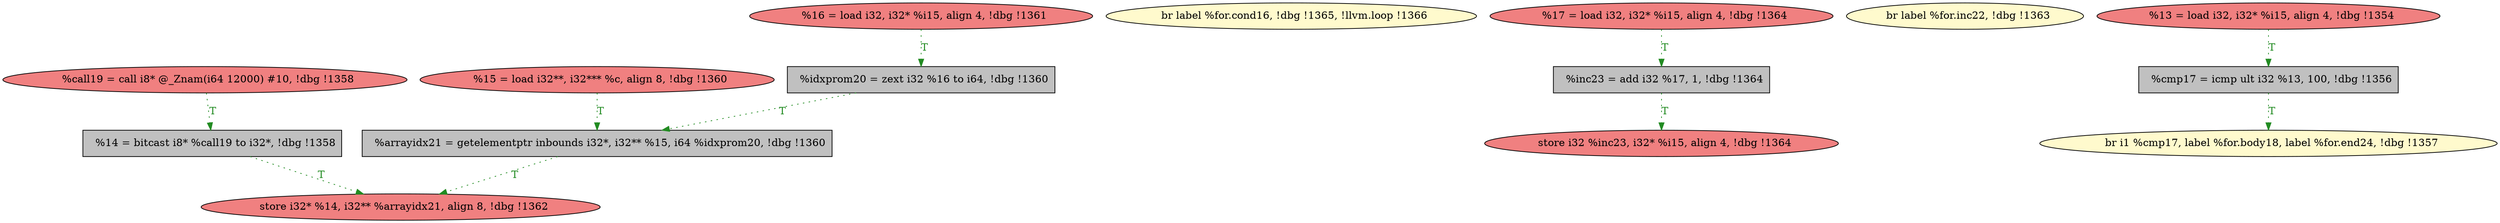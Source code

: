 
digraph G {


node8213 [fillcolor=lightcoral,label="  %call19 = call i8* @_Znam(i64 12000) #10, !dbg !1358",shape=ellipse,style=filled ]
node8212 [fillcolor=lemonchiffon,label="  br label %for.cond16, !dbg !1365, !llvm.loop !1366",shape=ellipse,style=filled ]
node8214 [fillcolor=lightcoral,label="  %15 = load i32**, i32*** %c, align 8, !dbg !1360",shape=ellipse,style=filled ]
node8210 [fillcolor=lightcoral,label="  %17 = load i32, i32* %i15, align 4, !dbg !1364",shape=ellipse,style=filled ]
node8211 [fillcolor=grey,label="  %14 = bitcast i8* %call19 to i32*, !dbg !1358",shape=rectangle,style=filled ]
node8208 [fillcolor=grey,label="  %idxprom20 = zext i32 %16 to i64, !dbg !1360",shape=rectangle,style=filled ]
node8207 [fillcolor=lemonchiffon,label="  br label %for.inc22, !dbg !1363",shape=ellipse,style=filled ]
node8200 [fillcolor=lightcoral,label="  store i32 %inc23, i32* %i15, align 4, !dbg !1364",shape=ellipse,style=filled ]
node8209 [fillcolor=lemonchiffon,label="  br i1 %cmp17, label %for.body18, label %for.end24, !dbg !1357",shape=ellipse,style=filled ]
node8201 [fillcolor=grey,label="  %arrayidx21 = getelementptr inbounds i32*, i32** %15, i64 %idxprom20, !dbg !1360",shape=rectangle,style=filled ]
node8205 [fillcolor=lightcoral,label="  store i32* %14, i32** %arrayidx21, align 8, !dbg !1362",shape=ellipse,style=filled ]
node8206 [fillcolor=lightcoral,label="  %13 = load i32, i32* %i15, align 4, !dbg !1354",shape=ellipse,style=filled ]
node8202 [fillcolor=lightcoral,label="  %16 = load i32, i32* %i15, align 4, !dbg !1361",shape=ellipse,style=filled ]
node8203 [fillcolor=grey,label="  %cmp17 = icmp ult i32 %13, 100, !dbg !1356",shape=rectangle,style=filled ]
node8204 [fillcolor=grey,label="  %inc23 = add i32 %17, 1, !dbg !1364",shape=rectangle,style=filled ]

node8204->node8200 [style=dotted,color=forestgreen,label="T",fontcolor=forestgreen ]
node8208->node8201 [style=dotted,color=forestgreen,label="T",fontcolor=forestgreen ]
node8213->node8211 [style=dotted,color=forestgreen,label="T",fontcolor=forestgreen ]
node8214->node8201 [style=dotted,color=forestgreen,label="T",fontcolor=forestgreen ]
node8203->node8209 [style=dotted,color=forestgreen,label="T",fontcolor=forestgreen ]
node8211->node8205 [style=dotted,color=forestgreen,label="T",fontcolor=forestgreen ]
node8210->node8204 [style=dotted,color=forestgreen,label="T",fontcolor=forestgreen ]
node8201->node8205 [style=dotted,color=forestgreen,label="T",fontcolor=forestgreen ]
node8206->node8203 [style=dotted,color=forestgreen,label="T",fontcolor=forestgreen ]
node8202->node8208 [style=dotted,color=forestgreen,label="T",fontcolor=forestgreen ]


}

